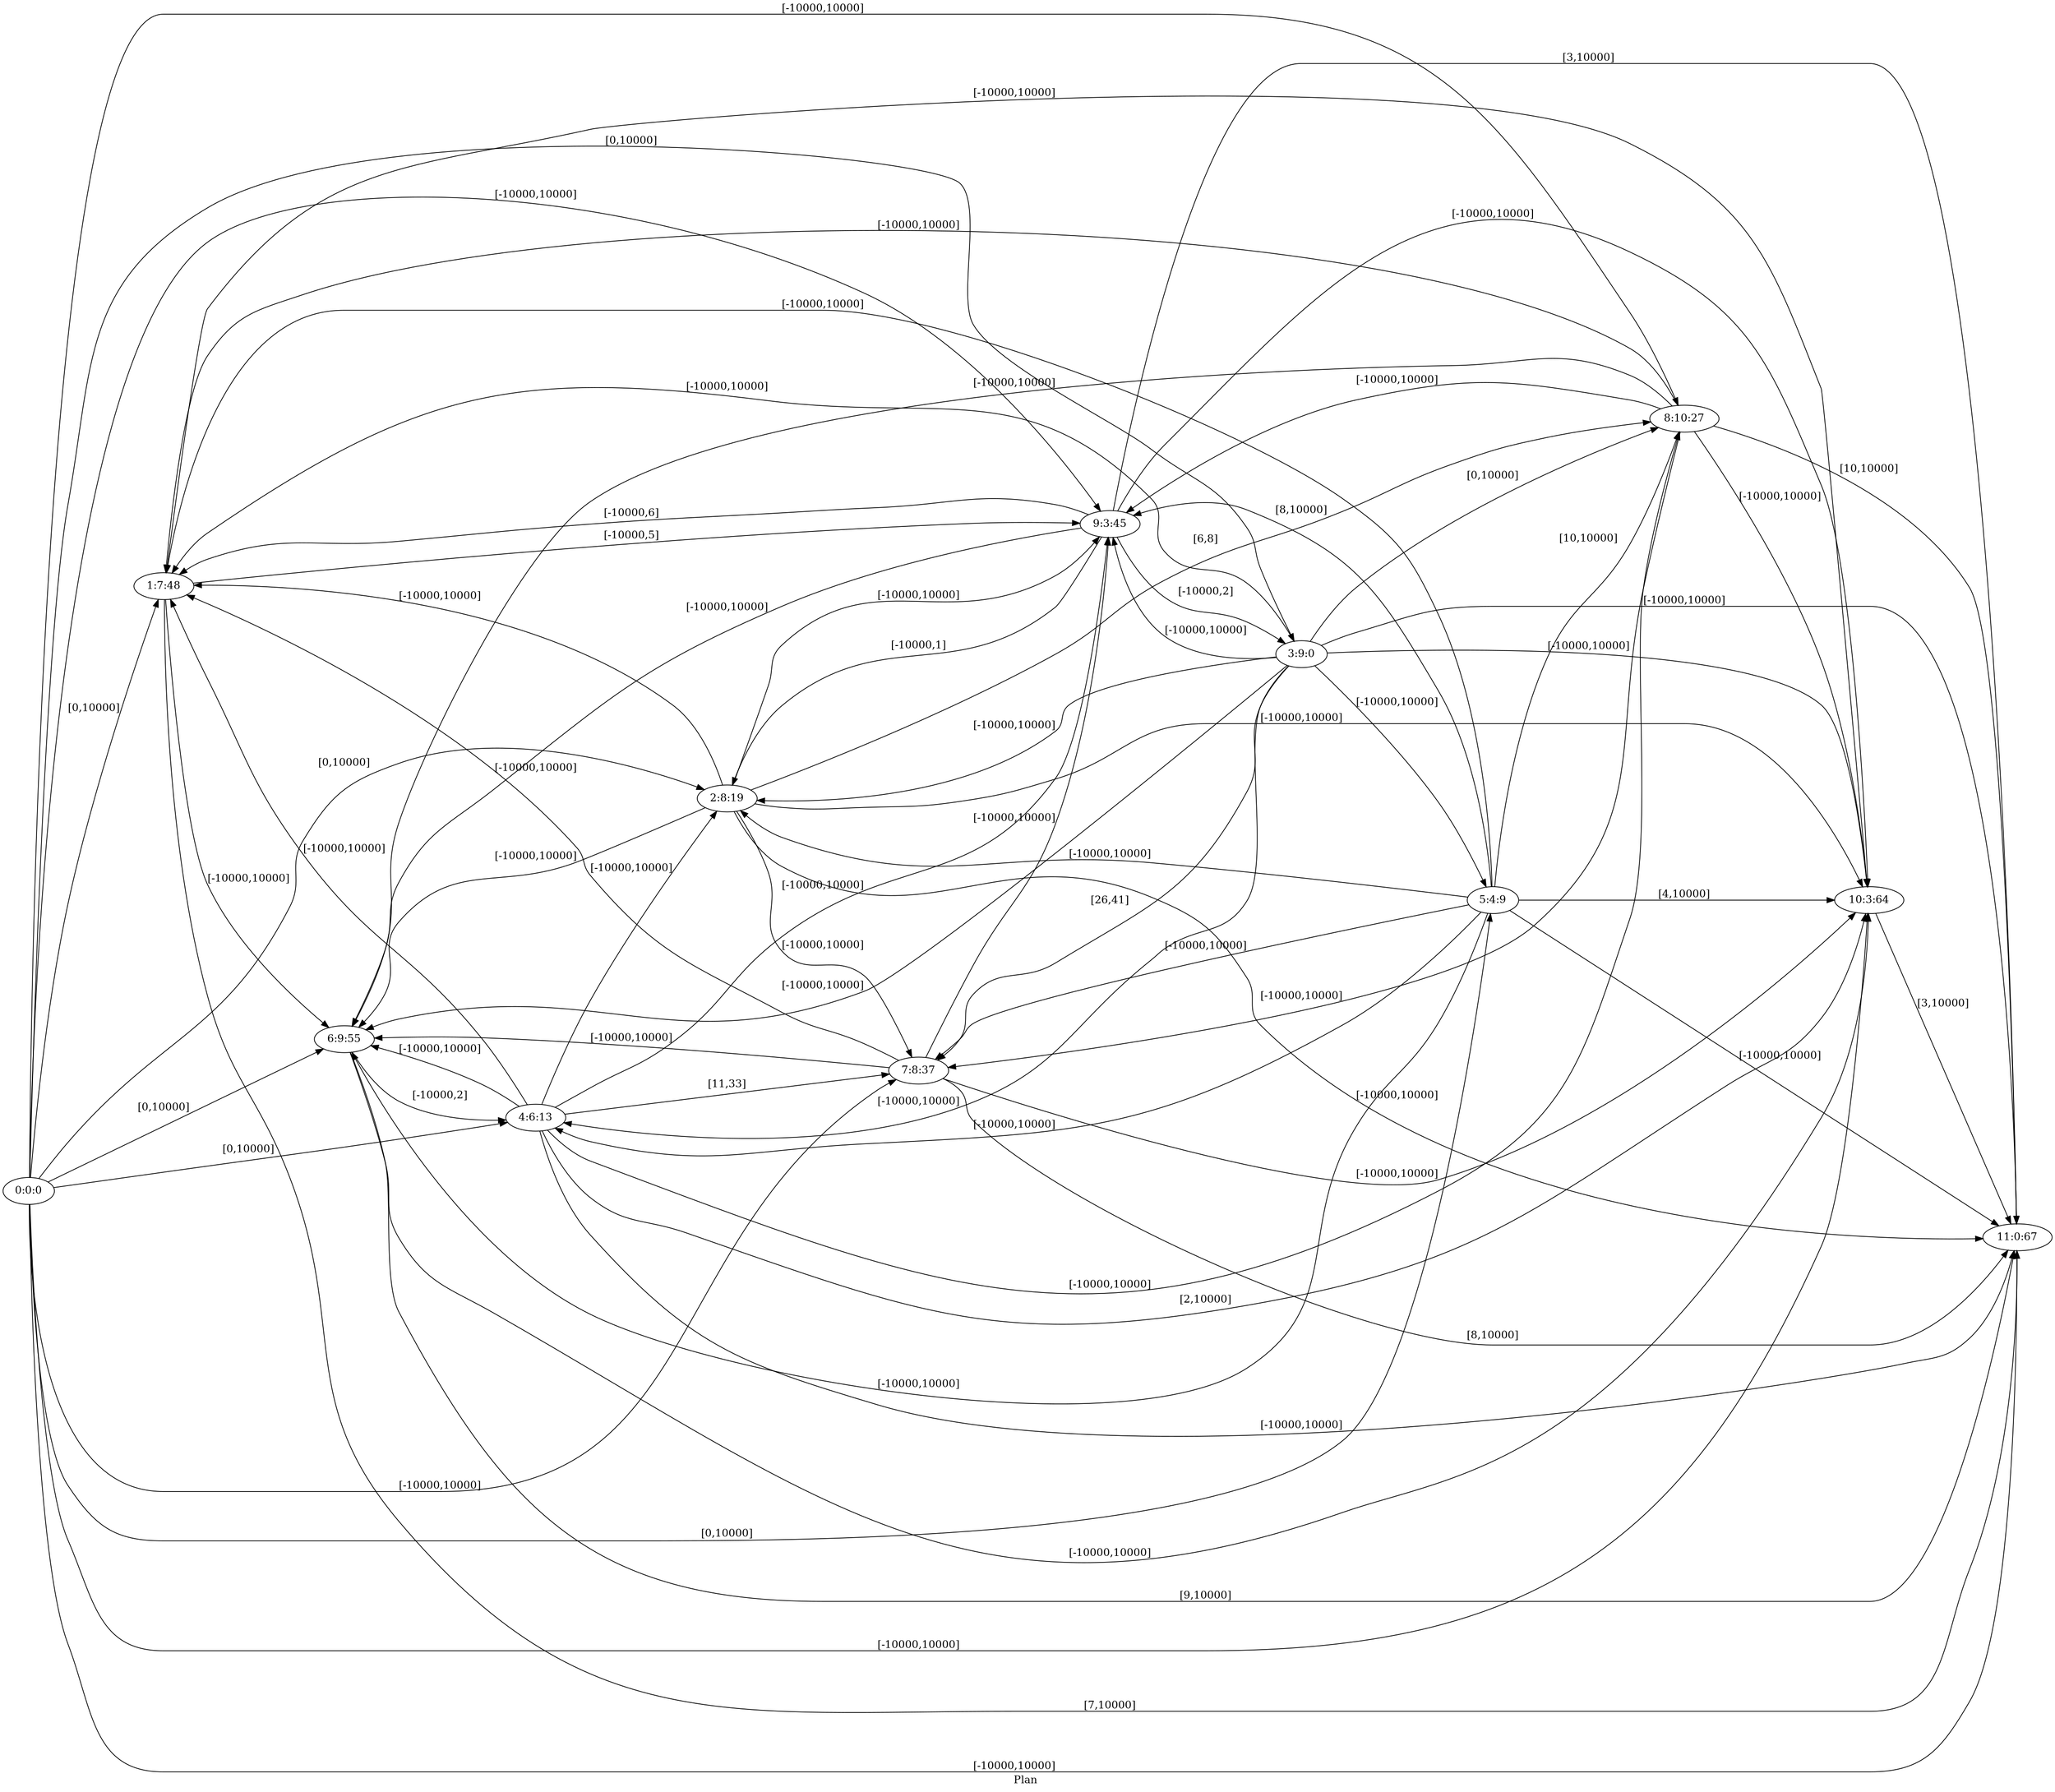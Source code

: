 digraph G {
 rankdir = LR;
 nodesep = .45; 
 size = 30;
label="Plan ";
 fldt = 0.471003;
"0:0:0"->"1:7:48"[ label = "[0,10000]"];
"0:0:0"->"2:8:19"[ label = "[0,10000]"];
"0:0:0"->"3:9:0"[ label = "[0,10000]"];
"0:0:0"->"4:6:13"[ label = "[0,10000]"];
"0:0:0"->"5:4:9"[ label = "[0,10000]"];
"0:0:0"->"6:9:55"[ label = "[0,10000]"];
"0:0:0"->"7:8:37"[ label = "[-10000,10000]"];
"0:0:0"->"8:10:27"[ label = "[-10000,10000]"];
"0:0:0"->"9:3:45"[ label = "[-10000,10000]"];
"0:0:0"->"10:3:64"[ label = "[-10000,10000]"];
"0:0:0"->"11:0:67"[ label = "[-10000,10000]"];
"1:7:48"->"6:9:55"[ label = "[-10000,10000]"];
"1:7:48"->"9:3:45"[ label = "[-10000,5]"];
"1:7:48"->"10:3:64"[ label = "[-10000,10000]"];
"1:7:48"->"11:0:67"[ label = "[7,10000]"];
"2:8:19"->"1:7:48"[ label = "[-10000,10000]"];
"2:8:19"->"6:9:55"[ label = "[-10000,10000]"];
"2:8:19"->"7:8:37"[ label = "[-10000,10000]"];
"2:8:19"->"8:10:27"[ label = "[6,8]"];
"2:8:19"->"9:3:45"[ label = "[-10000,10000]"];
"2:8:19"->"10:3:64"[ label = "[-10000,10000]"];
"2:8:19"->"11:0:67"[ label = "[-10000,10000]"];
"3:9:0"->"1:7:48"[ label = "[-10000,10000]"];
"3:9:0"->"2:8:19"[ label = "[-10000,10000]"];
"3:9:0"->"4:6:13"[ label = "[-10000,10000]"];
"3:9:0"->"5:4:9"[ label = "[-10000,10000]"];
"3:9:0"->"6:9:55"[ label = "[-10000,10000]"];
"3:9:0"->"7:8:37"[ label = "[26,41]"];
"3:9:0"->"8:10:27"[ label = "[0,10000]"];
"3:9:0"->"9:3:45"[ label = "[-10000,10000]"];
"3:9:0"->"10:3:64"[ label = "[-10000,10000]"];
"3:9:0"->"11:0:67"[ label = "[-10000,10000]"];
"4:6:13"->"1:7:48"[ label = "[-10000,10000]"];
"4:6:13"->"2:8:19"[ label = "[-10000,10000]"];
"4:6:13"->"6:9:55"[ label = "[-10000,10000]"];
"4:6:13"->"7:8:37"[ label = "[11,33]"];
"4:6:13"->"8:10:27"[ label = "[-10000,10000]"];
"4:6:13"->"9:3:45"[ label = "[-10000,10000]"];
"4:6:13"->"10:3:64"[ label = "[2,10000]"];
"4:6:13"->"11:0:67"[ label = "[-10000,10000]"];
"5:4:9"->"1:7:48"[ label = "[-10000,10000]"];
"5:4:9"->"2:8:19"[ label = "[-10000,10000]"];
"5:4:9"->"4:6:13"[ label = "[-10000,10000]"];
"5:4:9"->"6:9:55"[ label = "[-10000,10000]"];
"5:4:9"->"7:8:37"[ label = "[-10000,10000]"];
"5:4:9"->"8:10:27"[ label = "[10,10000]"];
"5:4:9"->"9:3:45"[ label = "[8,10000]"];
"5:4:9"->"10:3:64"[ label = "[4,10000]"];
"5:4:9"->"11:0:67"[ label = "[-10000,10000]"];
"6:9:55"->"4:6:13"[ label = "[-10000,2]"];
"6:9:55"->"10:3:64"[ label = "[-10000,10000]"];
"6:9:55"->"11:0:67"[ label = "[9,10000]"];
"7:8:37"->"1:7:48"[ label = "[-10000,10000]"];
"7:8:37"->"6:9:55"[ label = "[-10000,10000]"];
"7:8:37"->"9:3:45"[ label = "[-10000,10000]"];
"7:8:37"->"10:3:64"[ label = "[-10000,10000]"];
"7:8:37"->"11:0:67"[ label = "[8,10000]"];
"8:10:27"->"1:7:48"[ label = "[-10000,10000]"];
"8:10:27"->"6:9:55"[ label = "[-10000,10000]"];
"8:10:27"->"7:8:37"[ label = "[-10000,10000]"];
"8:10:27"->"9:3:45"[ label = "[-10000,10000]"];
"8:10:27"->"10:3:64"[ label = "[-10000,10000]"];
"8:10:27"->"11:0:67"[ label = "[10,10000]"];
"9:3:45"->"1:7:48"[ label = "[-10000,6]"];
"9:3:45"->"2:8:19"[ label = "[-10000,1]"];
"9:3:45"->"3:9:0"[ label = "[-10000,2]"];
"9:3:45"->"6:9:55"[ label = "[-10000,10000]"];
"9:3:45"->"10:3:64"[ label = "[-10000,10000]"];
"9:3:45"->"11:0:67"[ label = "[3,10000]"];
"10:3:64"->"11:0:67"[ label = "[3,10000]"];
}
